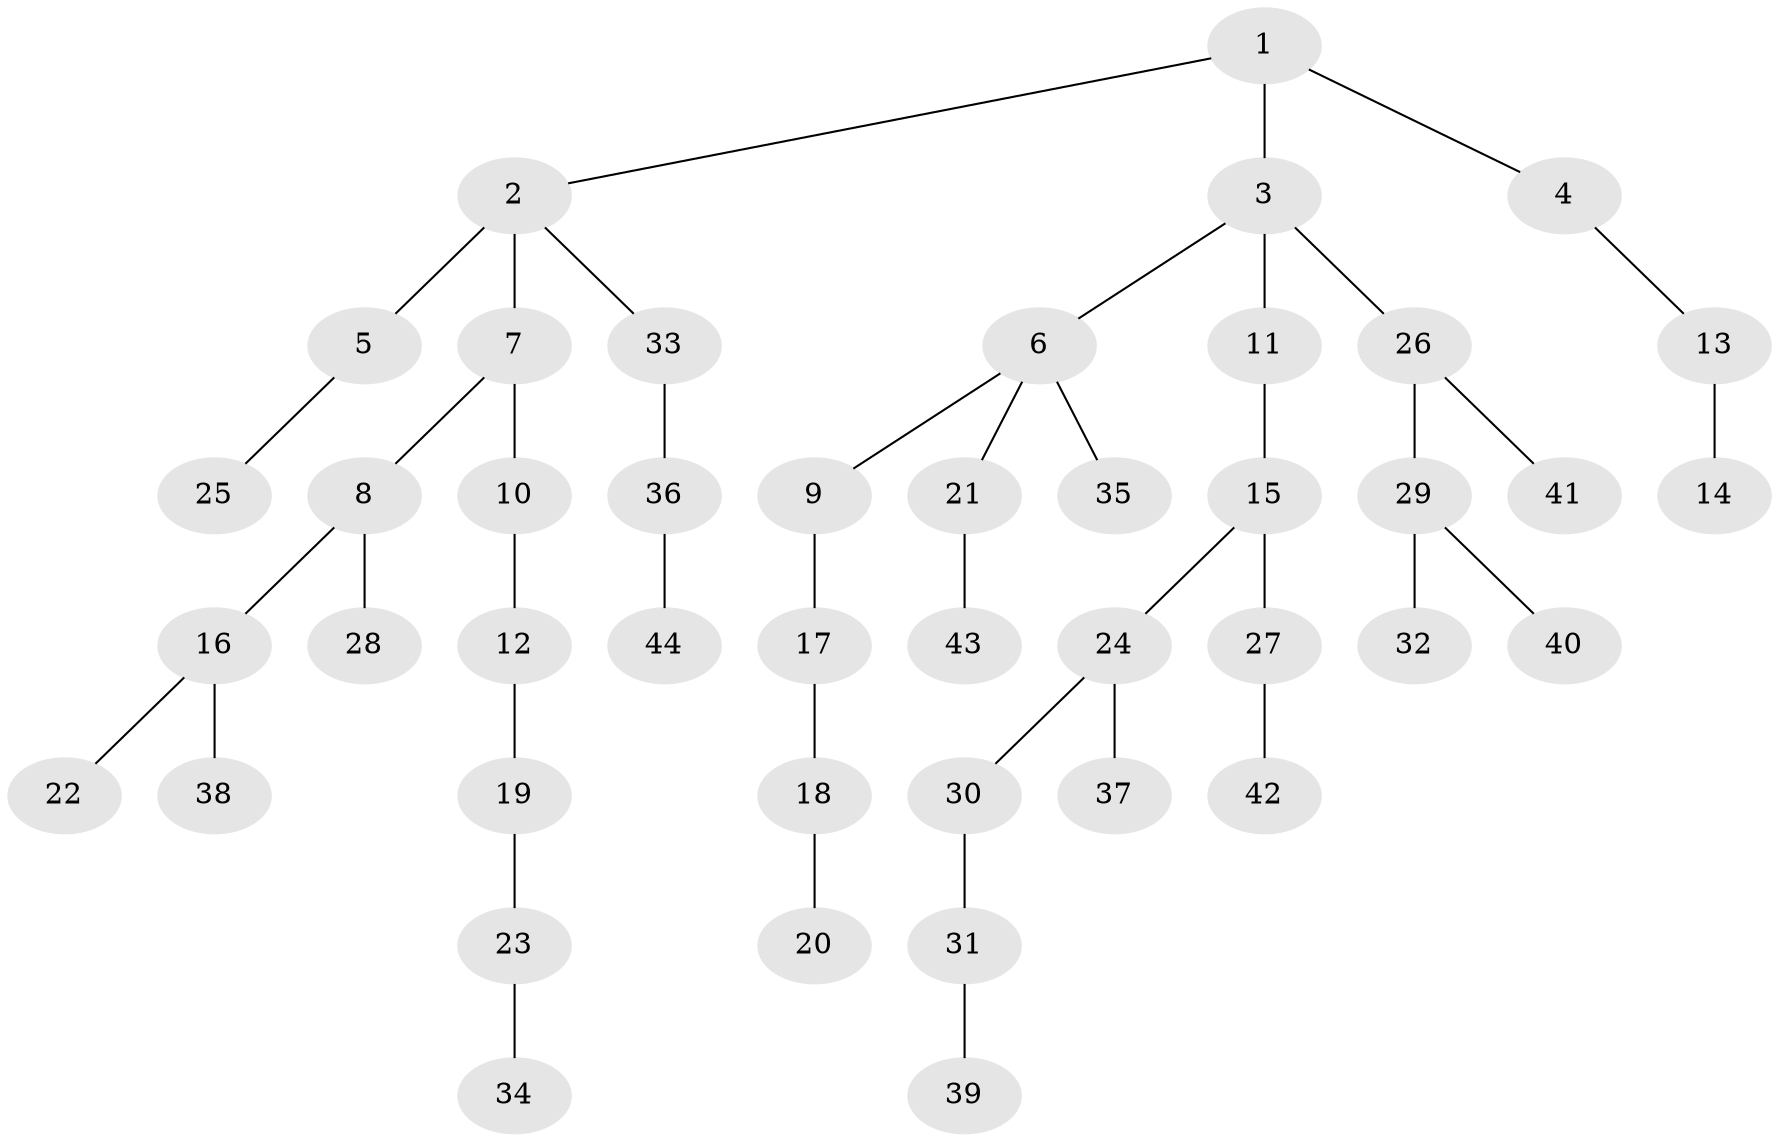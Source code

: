 // original degree distribution, {5: 0.03669724770642202, 6: 0.009174311926605505, 7: 0.009174311926605505, 3: 0.13761467889908258, 2: 0.26605504587155965, 4: 0.06422018348623854, 1: 0.47706422018348627}
// Generated by graph-tools (version 1.1) at 2025/51/03/04/25 22:51:28]
// undirected, 44 vertices, 43 edges
graph export_dot {
  node [color=gray90,style=filled];
  1;
  2;
  3;
  4;
  5;
  6;
  7;
  8;
  9;
  10;
  11;
  12;
  13;
  14;
  15;
  16;
  17;
  18;
  19;
  20;
  21;
  22;
  23;
  24;
  25;
  26;
  27;
  28;
  29;
  30;
  31;
  32;
  33;
  34;
  35;
  36;
  37;
  38;
  39;
  40;
  41;
  42;
  43;
  44;
  1 -- 2 [weight=1.0];
  1 -- 3 [weight=1.0];
  1 -- 4 [weight=1.0];
  2 -- 5 [weight=2.0];
  2 -- 7 [weight=1.0];
  2 -- 33 [weight=1.0];
  3 -- 6 [weight=1.0];
  3 -- 11 [weight=2.0];
  3 -- 26 [weight=1.0];
  4 -- 13 [weight=1.0];
  5 -- 25 [weight=1.0];
  6 -- 9 [weight=1.0];
  6 -- 21 [weight=1.0];
  6 -- 35 [weight=1.0];
  7 -- 8 [weight=1.0];
  7 -- 10 [weight=1.0];
  8 -- 16 [weight=1.0];
  8 -- 28 [weight=2.0];
  9 -- 17 [weight=1.0];
  10 -- 12 [weight=2.0];
  11 -- 15 [weight=1.0];
  12 -- 19 [weight=1.0];
  13 -- 14 [weight=3.0];
  15 -- 24 [weight=1.0];
  15 -- 27 [weight=1.0];
  16 -- 22 [weight=1.0];
  16 -- 38 [weight=3.0];
  17 -- 18 [weight=1.0];
  18 -- 20 [weight=1.0];
  19 -- 23 [weight=1.0];
  21 -- 43 [weight=1.0];
  23 -- 34 [weight=1.0];
  24 -- 30 [weight=1.0];
  24 -- 37 [weight=1.0];
  26 -- 29 [weight=1.0];
  26 -- 41 [weight=1.0];
  27 -- 42 [weight=1.0];
  29 -- 32 [weight=1.0];
  29 -- 40 [weight=1.0];
  30 -- 31 [weight=1.0];
  31 -- 39 [weight=1.0];
  33 -- 36 [weight=2.0];
  36 -- 44 [weight=1.0];
}
